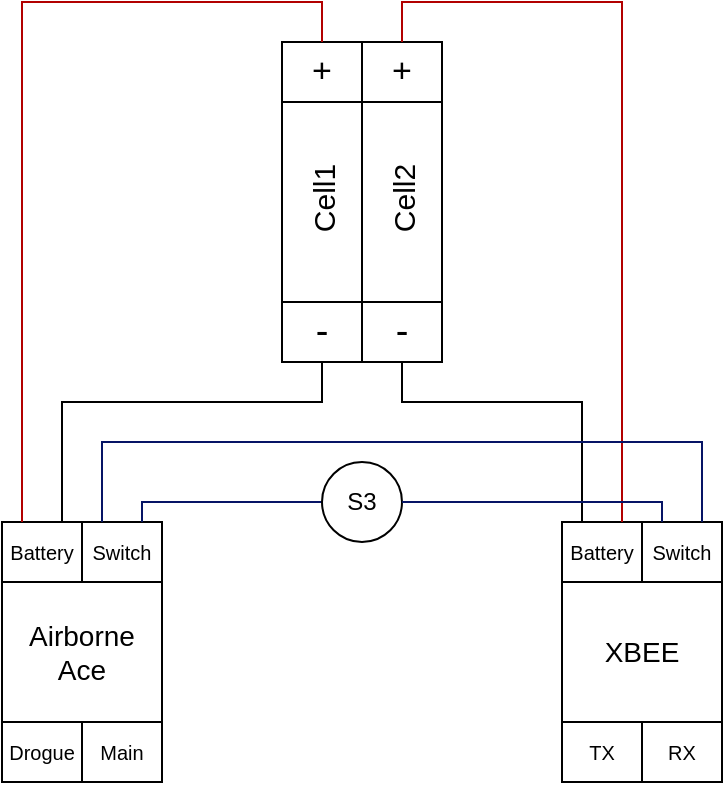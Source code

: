 <mxfile version="21.3.0" type="device">
  <diagram name="Page-1" id="aCFp94fTeAwIIQ4NRTM6">
    <mxGraphModel dx="607" dy="364" grid="1" gridSize="10" guides="1" tooltips="1" connect="1" arrows="1" fold="1" page="1" pageScale="1" pageWidth="850" pageHeight="1100" math="0" shadow="0">
      <root>
        <mxCell id="0" />
        <mxCell id="1" parent="0" />
        <mxCell id="9XwL8WswrSsdKyXR2CU7-56" value="" style="group;rotation=0;" vertex="1" connectable="0" parent="1">
          <mxGeometry x="420" y="40" width="80" height="160" as="geometry" />
        </mxCell>
        <mxCell id="9XwL8WswrSsdKyXR2CU7-43" value="" style="rounded=0;whiteSpace=wrap;html=1;rotation=0;" vertex="1" parent="9XwL8WswrSsdKyXR2CU7-56">
          <mxGeometry y="30" width="40" height="100" as="geometry" />
        </mxCell>
        <mxCell id="9XwL8WswrSsdKyXR2CU7-44" value="" style="rounded=0;whiteSpace=wrap;html=1;rotation=0;" vertex="1" parent="9XwL8WswrSsdKyXR2CU7-56">
          <mxGeometry x="40" y="30" width="40" height="100" as="geometry" />
        </mxCell>
        <mxCell id="9XwL8WswrSsdKyXR2CU7-45" value="&lt;font style=&quot;font-size: 17px;&quot;&gt;+&lt;/font&gt;" style="rounded=0;whiteSpace=wrap;html=1;rotation=0;" vertex="1" parent="9XwL8WswrSsdKyXR2CU7-56">
          <mxGeometry width="40" height="30" as="geometry" />
        </mxCell>
        <mxCell id="9XwL8WswrSsdKyXR2CU7-46" value="&lt;font style=&quot;font-size: 17px;&quot;&gt;+&lt;/font&gt;" style="rounded=0;whiteSpace=wrap;html=1;rotation=0;" vertex="1" parent="9XwL8WswrSsdKyXR2CU7-56">
          <mxGeometry x="40" width="40" height="30" as="geometry" />
        </mxCell>
        <mxCell id="9XwL8WswrSsdKyXR2CU7-47" value="&lt;font style=&quot;font-size: 19px;&quot;&gt;-&lt;/font&gt;" style="rounded=0;whiteSpace=wrap;html=1;rotation=0;" vertex="1" parent="9XwL8WswrSsdKyXR2CU7-56">
          <mxGeometry x="40" y="130" width="40" height="30" as="geometry" />
        </mxCell>
        <mxCell id="9XwL8WswrSsdKyXR2CU7-48" value="&lt;font style=&quot;font-size: 19px;&quot;&gt;-&lt;/font&gt;" style="rounded=0;whiteSpace=wrap;html=1;rotation=0;" vertex="1" parent="9XwL8WswrSsdKyXR2CU7-56">
          <mxGeometry y="130" width="40" height="30" as="geometry" />
        </mxCell>
        <mxCell id="9XwL8WswrSsdKyXR2CU7-54" value="&lt;font style=&quot;font-size: 15px;&quot;&gt;Cell1&lt;/font&gt;" style="text;html=1;strokeColor=none;fillColor=none;align=center;verticalAlign=middle;whiteSpace=wrap;rounded=0;rotation=-90;" vertex="1" parent="9XwL8WswrSsdKyXR2CU7-56">
          <mxGeometry x="-12" y="63" width="65" height="30" as="geometry" />
        </mxCell>
        <mxCell id="9XwL8WswrSsdKyXR2CU7-55" value="&lt;font style=&quot;font-size: 15px;&quot;&gt;Cell2&lt;/font&gt;" style="text;html=1;strokeColor=none;fillColor=none;align=center;verticalAlign=middle;whiteSpace=wrap;rounded=0;rotation=-90;" vertex="1" parent="9XwL8WswrSsdKyXR2CU7-56">
          <mxGeometry x="28" y="63" width="65" height="30" as="geometry" />
        </mxCell>
        <mxCell id="9XwL8WswrSsdKyXR2CU7-57" value="" style="group" vertex="1" connectable="0" parent="1">
          <mxGeometry x="280" y="280" width="80" height="130" as="geometry" />
        </mxCell>
        <mxCell id="9XwL8WswrSsdKyXR2CU7-26" value="&lt;font style=&quot;font-size: 14px;&quot;&gt;Airborne&lt;br&gt;Ace&lt;/font&gt;" style="rounded=0;whiteSpace=wrap;html=1;" vertex="1" parent="9XwL8WswrSsdKyXR2CU7-57">
          <mxGeometry y="30" width="80" height="70" as="geometry" />
        </mxCell>
        <mxCell id="9XwL8WswrSsdKyXR2CU7-31" value="&lt;font style=&quot;font-size: 10px;&quot;&gt;Battery&lt;/font&gt;" style="rounded=0;whiteSpace=wrap;html=1;" vertex="1" parent="9XwL8WswrSsdKyXR2CU7-57">
          <mxGeometry width="40" height="30" as="geometry" />
        </mxCell>
        <mxCell id="9XwL8WswrSsdKyXR2CU7-33" value="&lt;font style=&quot;font-size: 10px;&quot;&gt;Switch&lt;/font&gt;" style="rounded=0;whiteSpace=wrap;html=1;" vertex="1" parent="9XwL8WswrSsdKyXR2CU7-57">
          <mxGeometry x="40" width="40" height="30" as="geometry" />
        </mxCell>
        <mxCell id="9XwL8WswrSsdKyXR2CU7-34" value="&lt;font style=&quot;font-size: 10px;&quot;&gt;Main&lt;/font&gt;" style="rounded=0;whiteSpace=wrap;html=1;" vertex="1" parent="9XwL8WswrSsdKyXR2CU7-57">
          <mxGeometry x="40" y="100" width="40" height="30" as="geometry" />
        </mxCell>
        <mxCell id="9XwL8WswrSsdKyXR2CU7-35" value="&lt;font style=&quot;font-size: 10px;&quot;&gt;Drogue&lt;/font&gt;" style="rounded=0;whiteSpace=wrap;html=1;" vertex="1" parent="9XwL8WswrSsdKyXR2CU7-57">
          <mxGeometry y="100" width="40" height="30" as="geometry" />
        </mxCell>
        <mxCell id="9XwL8WswrSsdKyXR2CU7-58" value="" style="group" vertex="1" connectable="0" parent="1">
          <mxGeometry x="560" y="280" width="80" height="130" as="geometry" />
        </mxCell>
        <mxCell id="9XwL8WswrSsdKyXR2CU7-36" value="&lt;font style=&quot;font-size: 14px;&quot;&gt;XBEE&lt;/font&gt;" style="rounded=0;whiteSpace=wrap;html=1;" vertex="1" parent="9XwL8WswrSsdKyXR2CU7-58">
          <mxGeometry y="30" width="80" height="70" as="geometry" />
        </mxCell>
        <mxCell id="9XwL8WswrSsdKyXR2CU7-37" value="&lt;font style=&quot;font-size: 10px;&quot;&gt;Battery&lt;br&gt;&lt;/font&gt;" style="rounded=0;whiteSpace=wrap;html=1;" vertex="1" parent="9XwL8WswrSsdKyXR2CU7-58">
          <mxGeometry width="40" height="30" as="geometry" />
        </mxCell>
        <mxCell id="9XwL8WswrSsdKyXR2CU7-38" value="&lt;font style=&quot;font-size: 10px;&quot;&gt;Switch&lt;/font&gt;" style="rounded=0;whiteSpace=wrap;html=1;" vertex="1" parent="9XwL8WswrSsdKyXR2CU7-58">
          <mxGeometry x="40" width="40" height="30" as="geometry" />
        </mxCell>
        <mxCell id="9XwL8WswrSsdKyXR2CU7-39" value="&lt;font style=&quot;font-size: 10px;&quot;&gt;RX&lt;/font&gt;" style="rounded=0;whiteSpace=wrap;html=1;" vertex="1" parent="9XwL8WswrSsdKyXR2CU7-58">
          <mxGeometry x="40" y="100" width="40" height="30" as="geometry" />
        </mxCell>
        <mxCell id="9XwL8WswrSsdKyXR2CU7-40" value="&lt;font style=&quot;font-size: 10px;&quot;&gt;TX&lt;/font&gt;" style="rounded=0;whiteSpace=wrap;html=1;" vertex="1" parent="9XwL8WswrSsdKyXR2CU7-58">
          <mxGeometry y="100" width="40" height="30" as="geometry" />
        </mxCell>
        <mxCell id="9XwL8WswrSsdKyXR2CU7-60" value="" style="endArrow=none;html=1;rounded=0;entryX=0.5;entryY=1;entryDx=0;entryDy=0;exitX=0.75;exitY=0;exitDx=0;exitDy=0;" edge="1" parent="1" source="9XwL8WswrSsdKyXR2CU7-31" target="9XwL8WswrSsdKyXR2CU7-48">
          <mxGeometry width="50" height="50" relative="1" as="geometry">
            <mxPoint x="390" y="230" as="sourcePoint" />
            <mxPoint x="440" y="180" as="targetPoint" />
            <Array as="points">
              <mxPoint x="310" y="220" />
              <mxPoint x="440" y="220" />
            </Array>
          </mxGeometry>
        </mxCell>
        <mxCell id="9XwL8WswrSsdKyXR2CU7-61" value="" style="endArrow=none;html=1;rounded=0;entryX=0.5;entryY=1;entryDx=0;entryDy=0;exitX=0.25;exitY=0;exitDx=0;exitDy=0;" edge="1" parent="1" source="9XwL8WswrSsdKyXR2CU7-37" target="9XwL8WswrSsdKyXR2CU7-47">
          <mxGeometry width="50" height="50" relative="1" as="geometry">
            <mxPoint x="260" y="250" as="sourcePoint" />
            <mxPoint x="370" y="110" as="targetPoint" />
            <Array as="points">
              <mxPoint x="570" y="220" />
              <mxPoint x="480" y="220" />
            </Array>
          </mxGeometry>
        </mxCell>
        <mxCell id="9XwL8WswrSsdKyXR2CU7-62" value="" style="endArrow=none;html=1;rounded=0;entryX=0.5;entryY=0;entryDx=0;entryDy=0;exitX=0.25;exitY=0;exitDx=0;exitDy=0;fillColor=#e51400;strokeColor=#B20000;" edge="1" parent="1" source="9XwL8WswrSsdKyXR2CU7-31" target="9XwL8WswrSsdKyXR2CU7-45">
          <mxGeometry width="50" height="50" relative="1" as="geometry">
            <mxPoint x="280" y="250" as="sourcePoint" />
            <mxPoint x="430" y="210" as="targetPoint" />
            <Array as="points">
              <mxPoint x="290" y="20" />
              <mxPoint x="440" y="20" />
            </Array>
          </mxGeometry>
        </mxCell>
        <mxCell id="9XwL8WswrSsdKyXR2CU7-63" value="" style="endArrow=none;html=1;rounded=0;entryX=0.5;entryY=0;entryDx=0;entryDy=0;exitX=0.75;exitY=0;exitDx=0;exitDy=0;fillColor=#e51400;strokeColor=#B20000;" edge="1" parent="1" source="9XwL8WswrSsdKyXR2CU7-37" target="9XwL8WswrSsdKyXR2CU7-46">
          <mxGeometry width="50" height="50" relative="1" as="geometry">
            <mxPoint x="260" y="250" as="sourcePoint" />
            <mxPoint x="430" y="50" as="targetPoint" />
            <Array as="points">
              <mxPoint x="590" y="20" />
              <mxPoint x="480" y="20" />
            </Array>
          </mxGeometry>
        </mxCell>
        <mxCell id="9XwL8WswrSsdKyXR2CU7-64" value="" style="endArrow=none;html=1;rounded=0;fillColor=#0050ef;strokeColor=#061465;exitX=0.25;exitY=0;exitDx=0;exitDy=0;entryX=0.75;entryY=0;entryDx=0;entryDy=0;" edge="1" parent="1" source="9XwL8WswrSsdKyXR2CU7-33" target="9XwL8WswrSsdKyXR2CU7-38">
          <mxGeometry width="50" height="50" relative="1" as="geometry">
            <mxPoint x="440" y="280" as="sourcePoint" />
            <mxPoint x="330" y="250" as="targetPoint" />
            <Array as="points">
              <mxPoint x="330" y="240" />
              <mxPoint x="630" y="240" />
            </Array>
          </mxGeometry>
        </mxCell>
        <mxCell id="9XwL8WswrSsdKyXR2CU7-65" value="" style="endArrow=none;html=1;rounded=0;fillColor=#0050ef;strokeColor=#061465;exitX=0.75;exitY=0;exitDx=0;exitDy=0;entryX=0;entryY=0.5;entryDx=0;entryDy=0;" edge="1" parent="1" source="9XwL8WswrSsdKyXR2CU7-33" target="9XwL8WswrSsdKyXR2CU7-66">
          <mxGeometry width="50" height="50" relative="1" as="geometry">
            <mxPoint x="450" y="290" as="sourcePoint" />
            <mxPoint x="500" y="240" as="targetPoint" />
            <Array as="points">
              <mxPoint x="350" y="270" />
              <mxPoint x="410" y="270" />
            </Array>
          </mxGeometry>
        </mxCell>
        <mxCell id="9XwL8WswrSsdKyXR2CU7-66" value="S3" style="ellipse;whiteSpace=wrap;html=1;aspect=fixed;" vertex="1" parent="1">
          <mxGeometry x="440" y="250" width="40" height="40" as="geometry" />
        </mxCell>
        <mxCell id="9XwL8WswrSsdKyXR2CU7-67" value="" style="endArrow=none;html=1;rounded=0;fillColor=#0050ef;strokeColor=#061465;exitX=1;exitY=0.5;exitDx=0;exitDy=0;entryX=0.25;entryY=0;entryDx=0;entryDy=0;" edge="1" parent="1" source="9XwL8WswrSsdKyXR2CU7-66" target="9XwL8WswrSsdKyXR2CU7-38">
          <mxGeometry width="50" height="50" relative="1" as="geometry">
            <mxPoint x="460" y="300" as="sourcePoint" />
            <mxPoint x="510" y="250" as="targetPoint" />
            <Array as="points">
              <mxPoint x="490" y="270" />
              <mxPoint x="610" y="270" />
            </Array>
          </mxGeometry>
        </mxCell>
      </root>
    </mxGraphModel>
  </diagram>
</mxfile>
